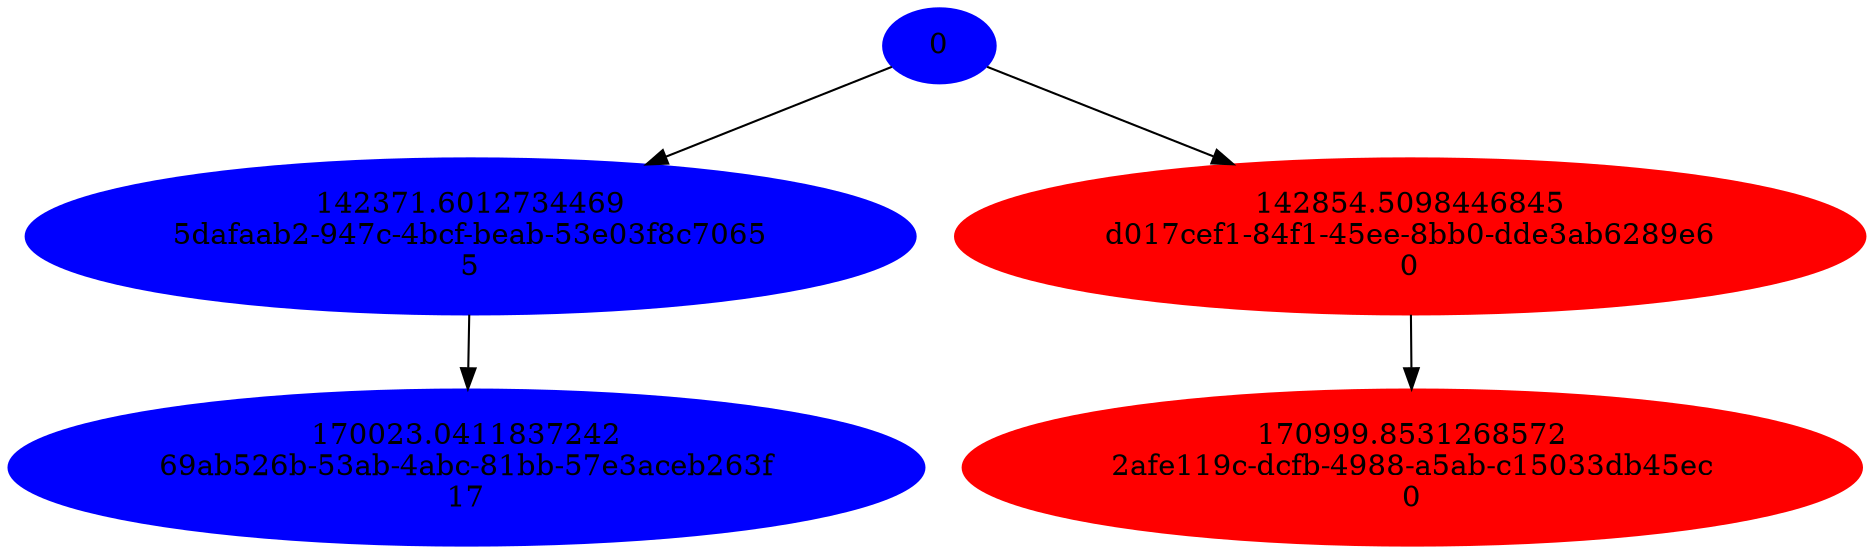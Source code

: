 // Tree
digraph {
	0 [label=0 color=blue style=filled]
	"5dafaab2-947c-4bcf-beab-53e03f8c7065" [label="142371.6012734469
5dafaab2-947c-4bcf-beab-53e03f8c7065
5" color=blue style=filled]
	"d017cef1-84f1-45ee-8bb0-dde3ab6289e6" [label="142854.5098446845
d017cef1-84f1-45ee-8bb0-dde3ab6289e6
0" color=red style=filled]
	"69ab526b-53ab-4abc-81bb-57e3aceb263f" [label="170023.0411837242
69ab526b-53ab-4abc-81bb-57e3aceb263f
17" color=blue style=filled]
	"2afe119c-dcfb-4988-a5ab-c15033db45ec" [label="170999.8531268572
2afe119c-dcfb-4988-a5ab-c15033db45ec
0" color=red style=filled]
	0 -> "5dafaab2-947c-4bcf-beab-53e03f8c7065"
	0 -> "d017cef1-84f1-45ee-8bb0-dde3ab6289e6"
	"5dafaab2-947c-4bcf-beab-53e03f8c7065" -> "69ab526b-53ab-4abc-81bb-57e3aceb263f"
	"d017cef1-84f1-45ee-8bb0-dde3ab6289e6" -> "2afe119c-dcfb-4988-a5ab-c15033db45ec"
}
